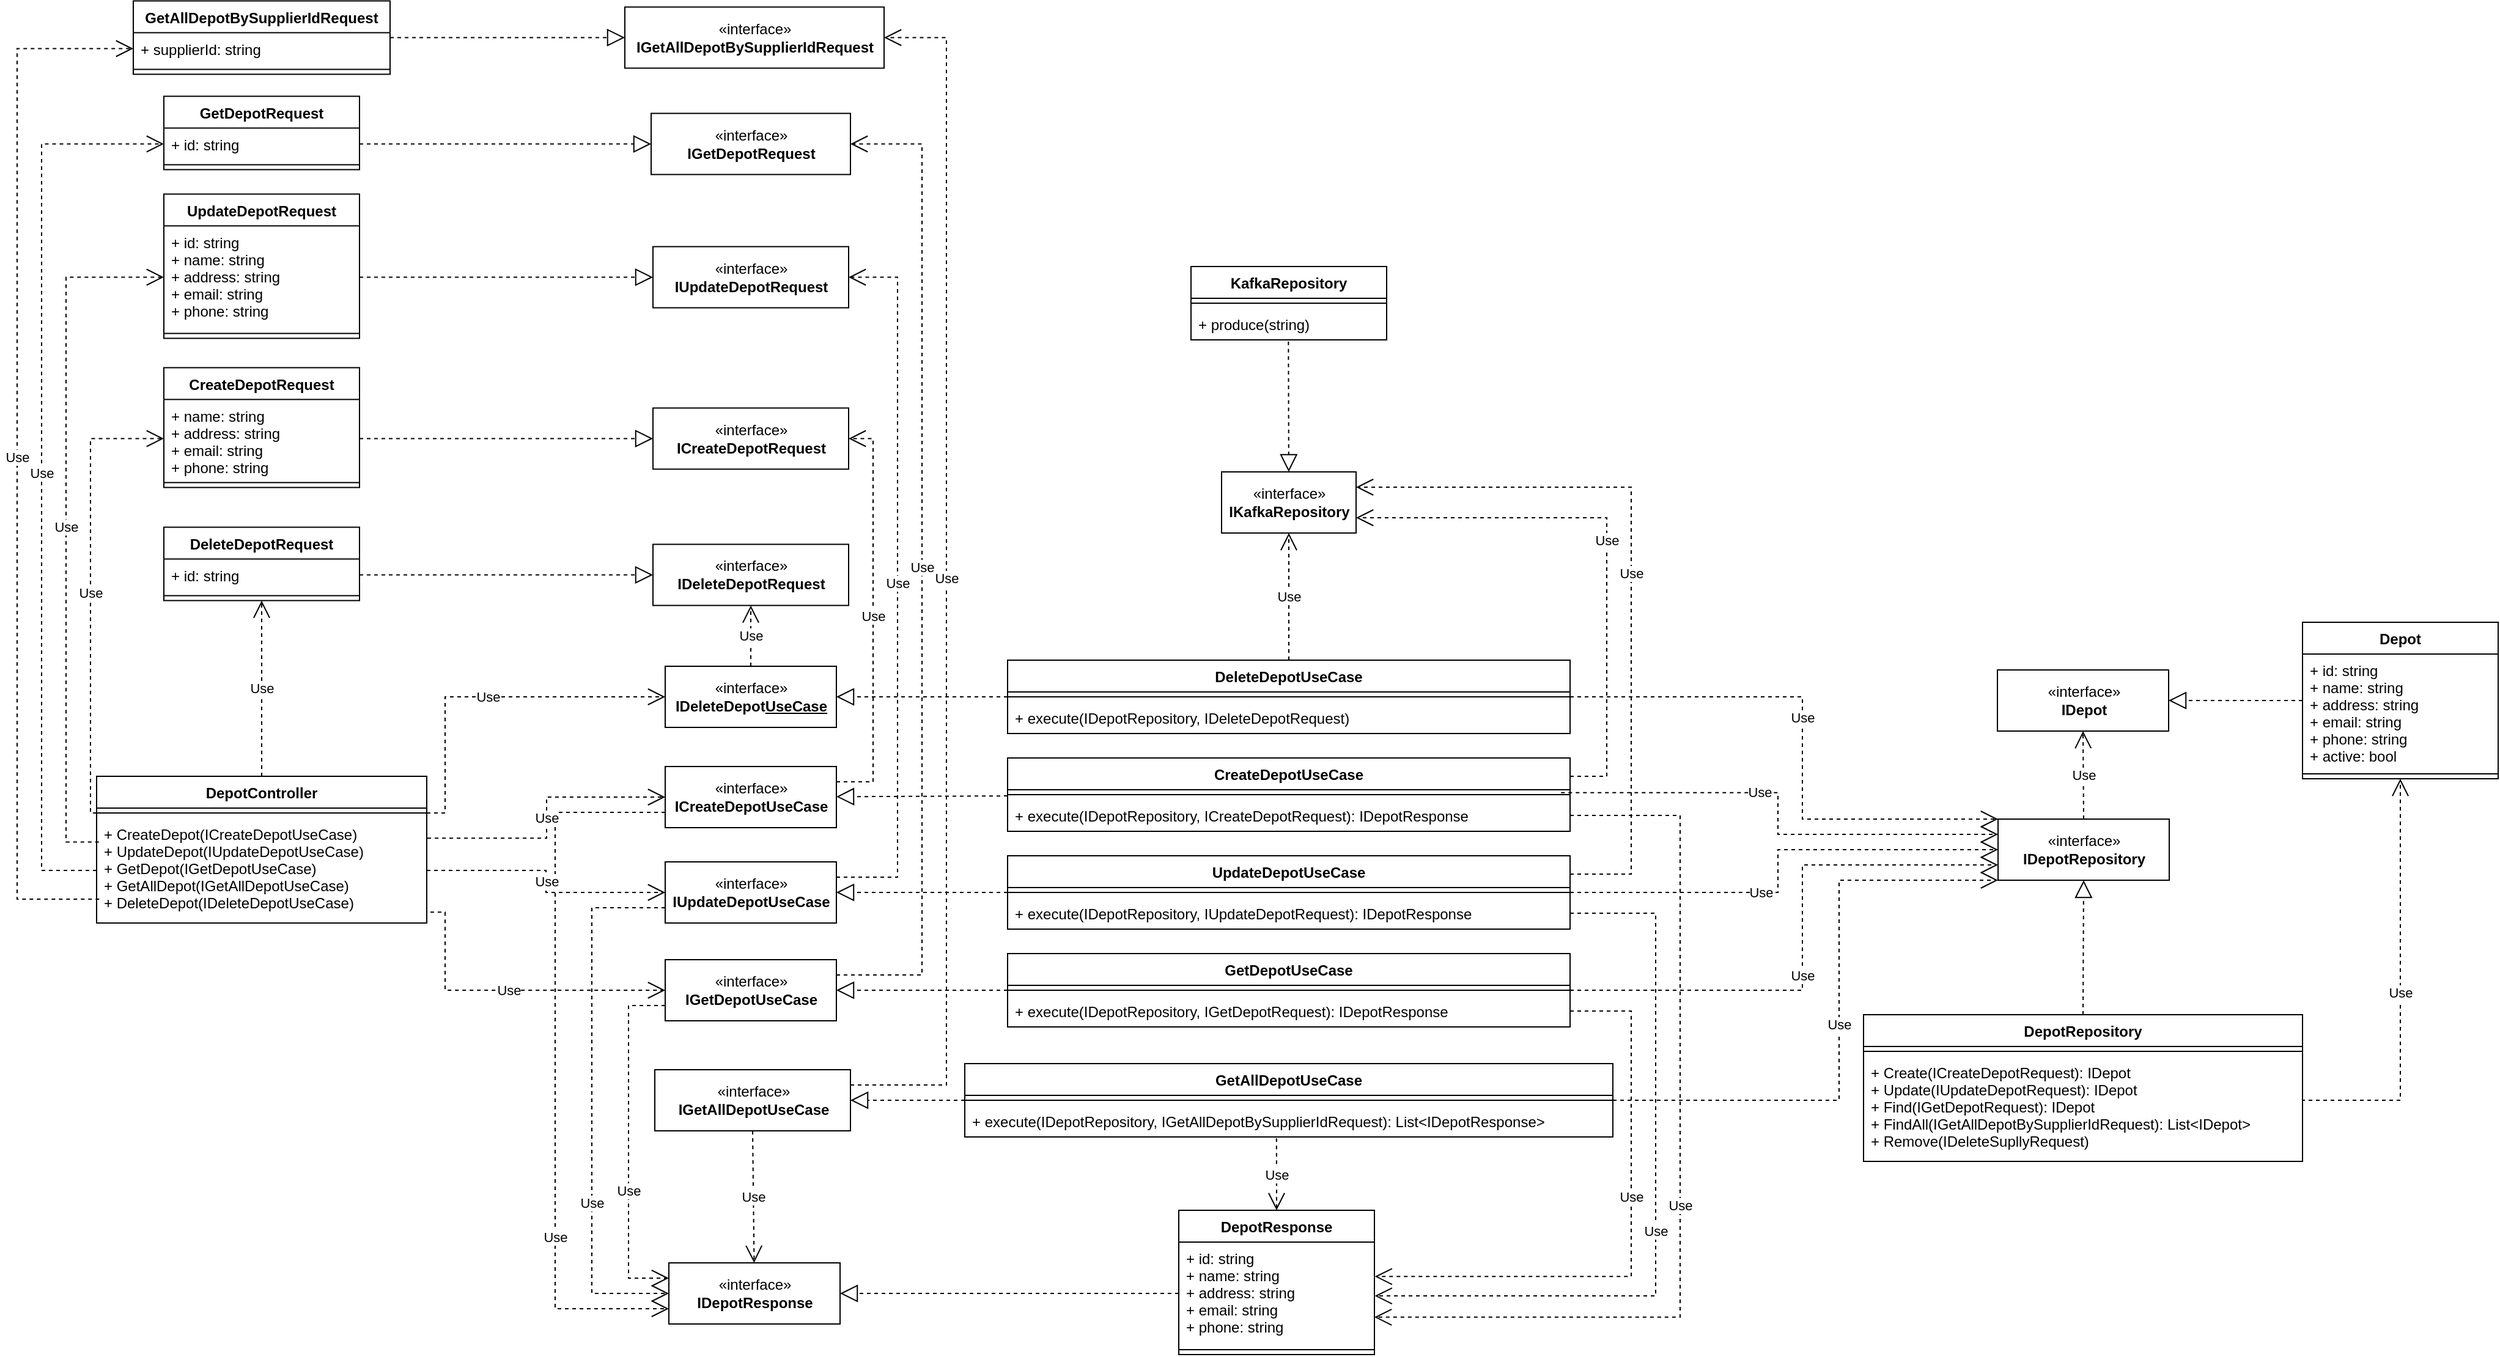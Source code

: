 <mxfile version="17.4.3" type="device"><diagram id="U5v0scINlblWdNUU003D" name="Page-1"><mxGraphModel dx="2692" dy="2877" grid="1" gridSize="10" guides="1" tooltips="1" connect="1" arrows="1" fold="1" page="1" pageScale="1" pageWidth="827" pageHeight="1169" math="0" shadow="0"><root><mxCell id="0"/><mxCell id="1" parent="0"/><mxCell id="iIxhcLEdPc7JmjUrjDiL-1" value="" style="endArrow=block;dashed=1;endFill=0;endSize=12;html=1;rounded=0;exitX=0;exitY=0.5;exitDx=0;exitDy=0;entryX=1;entryY=0.5;entryDx=0;entryDy=0;" parent="1" source="iIxhcLEdPc7JmjUrjDiL-48" target="iIxhcLEdPc7JmjUrjDiL-2" edge="1"><mxGeometry width="160" relative="1" as="geometry"><mxPoint x="-690" y="-1327" as="sourcePoint"/><mxPoint x="-260" y="-1120" as="targetPoint"/></mxGeometry></mxCell><mxCell id="iIxhcLEdPc7JmjUrjDiL-2" value="«interface»&lt;br&gt;&lt;b&gt;IDepotResponse&lt;/b&gt;" style="html=1;" parent="1" vertex="1"><mxGeometry x="-897" y="-1297" width="140" height="50" as="geometry"/></mxCell><mxCell id="iIxhcLEdPc7JmjUrjDiL-3" value="" style="endArrow=block;dashed=1;endFill=0;endSize=12;html=1;rounded=0;" parent="1" source="iIxhcLEdPc7JmjUrjDiL-10" target="iIxhcLEdPc7JmjUrjDiL-21" edge="1"><mxGeometry width="160" relative="1" as="geometry"><mxPoint x="-330" y="-1570" as="sourcePoint"/><mxPoint x="-170" y="-1570" as="targetPoint"/></mxGeometry></mxCell><mxCell id="iIxhcLEdPc7JmjUrjDiL-4" value="" style="endArrow=block;dashed=1;endFill=0;endSize=12;html=1;rounded=0;" parent="1" source="iIxhcLEdPc7JmjUrjDiL-7" target="iIxhcLEdPc7JmjUrjDiL-20" edge="1"><mxGeometry width="160" relative="1" as="geometry"><mxPoint x="-680" y="-1610" as="sourcePoint"/><mxPoint x="-520" y="-1610" as="targetPoint"/></mxGeometry></mxCell><mxCell id="iIxhcLEdPc7JmjUrjDiL-5" value="" style="endArrow=block;dashed=1;endFill=0;endSize=12;html=1;rounded=0;" parent="1" source="iIxhcLEdPc7JmjUrjDiL-13" target="iIxhcLEdPc7JmjUrjDiL-22" edge="1"><mxGeometry width="160" relative="1" as="geometry"><mxPoint x="-330" y="-1570" as="sourcePoint"/><mxPoint x="-170" y="-1570" as="targetPoint"/></mxGeometry></mxCell><mxCell id="iIxhcLEdPc7JmjUrjDiL-6" value="" style="endArrow=block;dashed=1;endFill=0;endSize=12;html=1;rounded=0;" parent="1" source="iIxhcLEdPc7JmjUrjDiL-16" target="iIxhcLEdPc7JmjUrjDiL-23" edge="1"><mxGeometry width="160" relative="1" as="geometry"><mxPoint x="-330" y="-1570" as="sourcePoint"/><mxPoint x="-170" y="-1570" as="targetPoint"/></mxGeometry></mxCell><mxCell id="iIxhcLEdPc7JmjUrjDiL-7" value="CreateDepotUseCase" style="swimlane;fontStyle=1;align=center;verticalAlign=top;childLayout=stackLayout;horizontal=1;startSize=26;horizontalStack=0;resizeParent=1;resizeParentMax=0;resizeLast=0;collapsible=1;marginBottom=0;" parent="1" vertex="1"><mxGeometry x="-620" y="-1710" width="460" height="60" as="geometry"/></mxCell><mxCell id="iIxhcLEdPc7JmjUrjDiL-8" value="" style="line;strokeWidth=1;fillColor=none;align=left;verticalAlign=middle;spacingTop=-1;spacingLeft=3;spacingRight=3;rotatable=0;labelPosition=right;points=[];portConstraint=eastwest;" parent="iIxhcLEdPc7JmjUrjDiL-7" vertex="1"><mxGeometry y="26" width="460" height="8" as="geometry"/></mxCell><mxCell id="iIxhcLEdPc7JmjUrjDiL-9" value="+ execute(IDepotRepository, ICreateDepotRequest): IDepotResponse" style="text;strokeColor=none;fillColor=none;align=left;verticalAlign=top;spacingLeft=4;spacingRight=4;overflow=hidden;rotatable=0;points=[[0,0.5],[1,0.5]];portConstraint=eastwest;" parent="iIxhcLEdPc7JmjUrjDiL-7" vertex="1"><mxGeometry y="34" width="460" height="26" as="geometry"/></mxCell><mxCell id="iIxhcLEdPc7JmjUrjDiL-10" value="UpdateDepotUseCase" style="swimlane;fontStyle=1;align=center;verticalAlign=top;childLayout=stackLayout;horizontal=1;startSize=26;horizontalStack=0;resizeParent=1;resizeParentMax=0;resizeLast=0;collapsible=1;marginBottom=0;" parent="1" vertex="1"><mxGeometry x="-620" y="-1630" width="460" height="60" as="geometry"/></mxCell><mxCell id="iIxhcLEdPc7JmjUrjDiL-11" value="" style="line;strokeWidth=1;fillColor=none;align=left;verticalAlign=middle;spacingTop=-1;spacingLeft=3;spacingRight=3;rotatable=0;labelPosition=right;points=[];portConstraint=eastwest;" parent="iIxhcLEdPc7JmjUrjDiL-10" vertex="1"><mxGeometry y="26" width="460" height="8" as="geometry"/></mxCell><mxCell id="iIxhcLEdPc7JmjUrjDiL-12" value="+ execute(IDepotRepository, IUpdateDepotRequest): IDepotResponse" style="text;strokeColor=none;fillColor=none;align=left;verticalAlign=top;spacingLeft=4;spacingRight=4;overflow=hidden;rotatable=0;points=[[0,0.5],[1,0.5]];portConstraint=eastwest;" parent="iIxhcLEdPc7JmjUrjDiL-10" vertex="1"><mxGeometry y="34" width="460" height="26" as="geometry"/></mxCell><mxCell id="iIxhcLEdPc7JmjUrjDiL-13" value="GetDepotUseCase" style="swimlane;fontStyle=1;align=center;verticalAlign=top;childLayout=stackLayout;horizontal=1;startSize=26;horizontalStack=0;resizeParent=1;resizeParentMax=0;resizeLast=0;collapsible=1;marginBottom=0;" parent="1" vertex="1"><mxGeometry x="-620" y="-1550" width="460" height="60" as="geometry"/></mxCell><mxCell id="iIxhcLEdPc7JmjUrjDiL-14" value="" style="line;strokeWidth=1;fillColor=none;align=left;verticalAlign=middle;spacingTop=-1;spacingLeft=3;spacingRight=3;rotatable=0;labelPosition=right;points=[];portConstraint=eastwest;" parent="iIxhcLEdPc7JmjUrjDiL-13" vertex="1"><mxGeometry y="26" width="460" height="8" as="geometry"/></mxCell><mxCell id="iIxhcLEdPc7JmjUrjDiL-15" value="+ execute(IDepotRepository, IGetDepotRequest): IDepotResponse" style="text;strokeColor=none;fillColor=none;align=left;verticalAlign=top;spacingLeft=4;spacingRight=4;overflow=hidden;rotatable=0;points=[[0,0.5],[1,0.5]];portConstraint=eastwest;" parent="iIxhcLEdPc7JmjUrjDiL-13" vertex="1"><mxGeometry y="34" width="460" height="26" as="geometry"/></mxCell><mxCell id="iIxhcLEdPc7JmjUrjDiL-16" value="DeleteDepotUseCase" style="swimlane;fontStyle=1;align=center;verticalAlign=top;childLayout=stackLayout;horizontal=1;startSize=26;horizontalStack=0;resizeParent=1;resizeParentMax=0;resizeLast=0;collapsible=1;marginBottom=0;" parent="1" vertex="1"><mxGeometry x="-620" y="-1790" width="460" height="60" as="geometry"/></mxCell><mxCell id="iIxhcLEdPc7JmjUrjDiL-17" value="" style="line;strokeWidth=1;fillColor=none;align=left;verticalAlign=middle;spacingTop=-1;spacingLeft=3;spacingRight=3;rotatable=0;labelPosition=right;points=[];portConstraint=eastwest;" parent="iIxhcLEdPc7JmjUrjDiL-16" vertex="1"><mxGeometry y="26" width="460" height="8" as="geometry"/></mxCell><mxCell id="iIxhcLEdPc7JmjUrjDiL-18" value="+ execute(IDepotRepository, IDeleteDepotRequest)" style="text;strokeColor=none;fillColor=none;align=left;verticalAlign=top;spacingLeft=4;spacingRight=4;overflow=hidden;rotatable=0;points=[[0,0.5],[1,0.5]];portConstraint=eastwest;" parent="iIxhcLEdPc7JmjUrjDiL-16" vertex="1"><mxGeometry y="34" width="460" height="26" as="geometry"/></mxCell><mxCell id="iIxhcLEdPc7JmjUrjDiL-19" value="&lt;span style=&quot;color: rgba(0 , 0 , 0 , 0) ; font-family: monospace ; font-size: 0px&quot;&gt;%3CmxGraphModel%3E%3Croot%3E%3CmxCell%20id%3D%220%22%2F%3E%3CmxCell%20id%3D%221%22%20parent%3D%220%22%2F%3E%3CmxCell%20id%3D%222%22%20value%3D%22%C2%ABinterface%C2%BB%26lt%3Bbr%26gt%3B%26lt%3Bb%26gt%3BICreateDepotRequest%26lt%3B%2Fb%26gt%3B%22%20style%3D%22html%3D1%3B%22%20vertex%3D%221%22%20parent%3D%221%22%3E%3CmxGeometry%20x%3D%22-1110%22%20y%3D%22-2160%22%20width%3D%22140%22%20height%3D%2250%22%20as%3D%22geometry%22%2F%3E%3C%2FmxCell%3E%3CmxCell%20id%3D%223%22%20value%3D%22%C2%ABinterface%C2%BB%26lt%3Bbr%26gt%3B%26lt%3Bb%26gt%3BIGetDepotRequest%26lt%3B%2Fb%26gt%3B%22%20style%3D%22html%3D1%3B%22%20vertex%3D%221%22%20parent%3D%221%22%3E%3CmxGeometry%20x%3D%22-1110%22%20y%3D%22-2040%22%20width%3D%22140%22%20height%3D%2250%22%20as%3D%22geometry%22%2F%3E%3C%2FmxCell%3E%3CmxCell%20id%3D%224%22%20value%3D%22%C2%ABinterface%C2%BB%26lt%3Bbr%26gt%3B%26lt%3Bb%26gt%3BIUpdateDepotR%26lt%3B%2Fb%26gt%3B%26lt%3Bspan%20style%3D%26quot%3Bcolor%3A%20rgba(0%20%2C%200%20%2C%200%20%2C%200)%20%3B%20font-family%3A%20monospace%20%3B%20font-size%3A%200px%26quot%3B%26gt%3B%253CmxGraphModel%253E%253Croot%253E%253CmxCell%2520id%253D%25220%2522%252F%253E%253CmxCell%2520id%253D%25221%2522%2520parent%253D%25220%2522%252F%253E%253CmxCell%2520id%253D%25222%2522%2520value%253D%2522%25C2%25ABinterface%25C2%25BB%2526lt%253Bbr%2526gt%253B%2526lt%253Bb%2526gt%253BICreateDepotRequest%2526lt%253B%252Fb%2526gt%253B%2522%2520style%253D%2522html%253D1%253B%2522%2520vertex%253D%25221%2522%2520parent%253D%25221%2522%253E%253CmxGeometry%2520x%253D%2522-790%2522%2520y%253D%2522-1310%2522%2520width%253D%2522140%2522%2520height%253D%252250%2522%2520as%253D%2522geometry%2522%252F%253E%253C%252FmxCell%253E%253C%252Froot%253E%253C%252FmxGraphModel%253E%26lt%3B%2Fspan%26gt%3B%26lt%3Bb%26gt%3B%26lt%3Bbr%26gt%3Bequest%26lt%3B%2Fb%26gt%3B%22%20style%3D%22html%3D1%3B%22%20vertex%3D%221%22%20parent%3D%221%22%3E%3CmxGeometry%20x%3D%22-1110%22%20y%3D%22-2100%22%20width%3D%22140%22%20height%3D%2250%22%20as%3D%22geometry%22%2F%3E%3C%2FmxCell%3E%3CmxCell%20id%3D%225%22%20value%3D%22%C2%ABinterface%C2%BB%26lt%3Bbr%26gt%3B%26lt%3Bb%26gt%3BIDeleteDepotRequest%26lt%3B%2Fb%26gt%3B%22%20style%3D%22html%3D1%3B%22%20vertex%3D%221%22%20parent%3D%221%22%3E%3CmxGeometry%20x%3D%22-1110%22%20y%3D%22-1980%22%20width%3D%22140%22%20height%3D%2250%22%20as%3D%22geometry%22%2F%3E%3C%2FmxCell%3E%3C%2Froot%3E%3C%2FmxGraphModel%3E&lt;/span&gt;" style="html=1;strokeColor=none;resizeWidth=1;resizeHeight=1;fillColor=none;part=1;connectable=0;allowArrows=0;deletable=0;" parent="1" vertex="1"><mxGeometry x="-940" y="-1800" width="230.0" height="224" as="geometry"><mxPoint y="30" as="offset"/></mxGeometry></mxCell><mxCell id="iIxhcLEdPc7JmjUrjDiL-20" value="«interface»&lt;br&gt;&lt;b&gt;ICreateDepotUseCase&lt;/b&gt;" style="html=1;" parent="1" vertex="1"><mxGeometry x="-900" y="-1703" width="140" height="50" as="geometry"/></mxCell><mxCell id="iIxhcLEdPc7JmjUrjDiL-21" value="«interface»&lt;br&gt;&lt;b&gt;IUpdateDepotUseCase&lt;/b&gt;&lt;span style=&quot;color: rgba(0 , 0 , 0 , 0) ; font-family: monospace ; font-size: 0px&quot;&gt;%3CmxGraphModel%3E%3Croot%3E%3CmxCell%20id%3D%220%22%2F%3E%3CmxCell%20id%3D%221%22%20parent%3D%220%22%2F%3E%3CmxCell%20id%3D%222%22%20value%3D%22%C2%ABinterface%C2%BB%26lt%3Bbr%26gt%3B%26lt%3Bb%26gt%3BICreateDepotRequest%26lt%3B%2Fb%26gt%3B%22%20style%3D%22html%3D1%3B%22%20vertex%3D%221%22%20parent%3D%221%22%3E%3CmxGeometry%20x%3D%22-790%22%20y%3D%22-1310%22%20width%3D%22140%22%20height%3D%2250%22%20as%3D%22geometry%22%2F%3E%3C%2FmxCell%3E%3C%2Froot%3E%3C%2FmxGraphMom&lt;/span&gt;&lt;b&gt;&lt;br&gt;&lt;/b&gt;" style="html=1;" parent="1" vertex="1"><mxGeometry x="-900" y="-1625" width="140" height="50" as="geometry"/></mxCell><mxCell id="iIxhcLEdPc7JmjUrjDiL-22" value="«interface»&lt;br&gt;&lt;b&gt;IGetDepotUseCase&lt;/b&gt;" style="html=1;" parent="1" vertex="1"><mxGeometry x="-900" y="-1545" width="140" height="50" as="geometry"/></mxCell><mxCell id="iIxhcLEdPc7JmjUrjDiL-23" value="«interface»&lt;br&gt;&lt;b&gt;IDeleteDepot&lt;u&gt;UseCase&lt;/u&gt;&lt;/b&gt;" style="html=1;" parent="1" vertex="1"><mxGeometry x="-900" y="-1785" width="140" height="50" as="geometry"/></mxCell><mxCell id="iIxhcLEdPc7JmjUrjDiL-24" value="Use" style="endArrow=open;endSize=12;dashed=1;html=1;rounded=0;exitX=0;exitY=0.75;exitDx=0;exitDy=0;edgeStyle=elbowEdgeStyle;entryX=0;entryY=0.75;entryDx=0;entryDy=0;" parent="1" source="iIxhcLEdPc7JmjUrjDiL-20" target="iIxhcLEdPc7JmjUrjDiL-2" edge="1"><mxGeometry x="0.485" width="160" relative="1" as="geometry"><mxPoint x="-1180" y="-1650" as="sourcePoint"/><mxPoint x="-930" y="-1260" as="targetPoint"/><Array as="points"><mxPoint x="-990" y="-1620"/><mxPoint x="-980" y="-1400"/><mxPoint x="-910" y="-1220"/><mxPoint x="-930" y="-1430"/><mxPoint x="-920" y="-1670"/><mxPoint x="-910" y="-1690"/><mxPoint x="-900" y="-1570"/></Array><mxPoint as="offset"/></mxGeometry></mxCell><mxCell id="iIxhcLEdPc7JmjUrjDiL-25" value="Use" style="endArrow=open;endSize=12;dashed=1;html=1;rounded=0;exitX=0;exitY=0.75;exitDx=0;exitDy=0;edgeStyle=elbowEdgeStyle;entryX=0;entryY=0.5;entryDx=0;entryDy=0;" parent="1" source="iIxhcLEdPc7JmjUrjDiL-21" target="iIxhcLEdPc7JmjUrjDiL-2" edge="1"><mxGeometry x="0.376" width="160" relative="1" as="geometry"><mxPoint x="-1040" y="-1460" as="sourcePoint"/><mxPoint x="-950" y="-1240" as="targetPoint"/><Array as="points"><mxPoint x="-960" y="-1410"/><mxPoint x="-950" y="-1450"/><mxPoint x="-950" y="-1420"/><mxPoint x="-930" y="-1500"/><mxPoint x="-920" y="-1529"/></Array><mxPoint as="offset"/></mxGeometry></mxCell><mxCell id="iIxhcLEdPc7JmjUrjDiL-26" value="Use" style="endArrow=open;endSize=12;dashed=1;html=1;rounded=0;exitX=0;exitY=0.75;exitDx=0;exitDy=0;edgeStyle=elbowEdgeStyle;entryX=0;entryY=0.25;entryDx=0;entryDy=0;" parent="1" source="iIxhcLEdPc7JmjUrjDiL-22" target="iIxhcLEdPc7JmjUrjDiL-2" edge="1"><mxGeometry x="0.264" width="160" relative="1" as="geometry"><mxPoint x="-1040" y="-1460" as="sourcePoint"/><mxPoint x="-970" y="-1190" as="targetPoint"/><Array as="points"><mxPoint x="-930" y="-1400"/><mxPoint x="-830" y="-1380"/><mxPoint x="-940" y="-1400"/><mxPoint x="-970" y="-1390"/><mxPoint x="-990" y="-1410"/><mxPoint x="-950" y="-1490"/><mxPoint x="-940" y="-1490"/></Array><mxPoint as="offset"/></mxGeometry></mxCell><mxCell id="iIxhcLEdPc7JmjUrjDiL-27" value="Use" style="endArrow=open;endSize=12;dashed=1;html=1;rounded=0;exitX=0.984;exitY=0.3;exitDx=0;exitDy=0;entryX=0;entryY=0.25;entryDx=0;entryDy=0;edgeStyle=elbowEdgeStyle;exitPerimeter=0;" parent="1" source="iIxhcLEdPc7JmjUrjDiL-8" target="iIxhcLEdPc7JmjUrjDiL-74" edge="1"><mxGeometry x="-0.17" width="160" relative="1" as="geometry"><mxPoint x="-330" y="-1660" as="sourcePoint"/><mxPoint x="-170" y="-1660" as="targetPoint"/><Array as="points"><mxPoint x="10" y="-1660"/><mxPoint x="10" y="-1730"/></Array><mxPoint as="offset"/></mxGeometry></mxCell><mxCell id="iIxhcLEdPc7JmjUrjDiL-28" value="Use" style="endArrow=open;endSize=12;dashed=1;html=1;rounded=0;exitX=1;exitY=0.5;exitDx=0;exitDy=0;entryX=0;entryY=0.5;entryDx=0;entryDy=0;edgeStyle=elbowEdgeStyle;" parent="1" source="iIxhcLEdPc7JmjUrjDiL-10" target="iIxhcLEdPc7JmjUrjDiL-74" edge="1"><mxGeometry x="-0.193" width="160" relative="1" as="geometry"><mxPoint x="-320" y="-1650" as="sourcePoint"/><mxPoint x="-160" y="-1650" as="targetPoint"/><Array as="points"><mxPoint x="10" y="-1620"/></Array><mxPoint as="offset"/></mxGeometry></mxCell><mxCell id="iIxhcLEdPc7JmjUrjDiL-29" value="Use" style="endArrow=open;endSize=12;dashed=1;html=1;rounded=0;exitX=1;exitY=0.5;exitDx=0;exitDy=0;entryX=0;entryY=0.75;entryDx=0;entryDy=0;edgeStyle=elbowEdgeStyle;" parent="1" source="iIxhcLEdPc7JmjUrjDiL-13" target="iIxhcLEdPc7JmjUrjDiL-74" edge="1"><mxGeometry x="-0.104" width="160" relative="1" as="geometry"><mxPoint x="-310" y="-1640" as="sourcePoint"/><mxPoint x="-150" y="-1640" as="targetPoint"/><Array as="points"><mxPoint x="30" y="-1550"/><mxPoint x="-20" y="-1630"/><mxPoint x="-270" y="-1630"/></Array><mxPoint as="offset"/></mxGeometry></mxCell><mxCell id="iIxhcLEdPc7JmjUrjDiL-30" value="Use" style="endArrow=open;endSize=12;dashed=1;html=1;rounded=0;edgeStyle=elbowEdgeStyle;exitX=1;exitY=0.5;exitDx=0;exitDy=0;entryX=0;entryY=0;entryDx=0;entryDy=0;" parent="1" source="iIxhcLEdPc7JmjUrjDiL-16" target="iIxhcLEdPc7JmjUrjDiL-74" edge="1"><mxGeometry x="-0.08" width="160" relative="1" as="geometry"><mxPoint x="-290" y="-1560" as="sourcePoint"/><mxPoint x="140" y="-1760" as="targetPoint"/><Array as="points"><mxPoint x="30" y="-1700"/><mxPoint x="20" y="-1570"/></Array><mxPoint as="offset"/></mxGeometry></mxCell><mxCell id="iIxhcLEdPc7JmjUrjDiL-31" value="DeleteDepotRequest" style="swimlane;fontStyle=1;align=center;verticalAlign=top;childLayout=stackLayout;horizontal=1;startSize=26;horizontalStack=0;resizeParent=1;resizeParentMax=0;resizeLast=0;collapsible=1;marginBottom=0;" parent="1" vertex="1"><mxGeometry x="-1310" y="-1898.75" width="160" height="60" as="geometry"/></mxCell><mxCell id="iIxhcLEdPc7JmjUrjDiL-32" value="+ id: string" style="text;strokeColor=none;fillColor=none;align=left;verticalAlign=top;spacingLeft=4;spacingRight=4;overflow=hidden;rotatable=0;points=[[0,0.5],[1,0.5]];portConstraint=eastwest;" parent="iIxhcLEdPc7JmjUrjDiL-31" vertex="1"><mxGeometry y="26" width="160" height="26" as="geometry"/></mxCell><mxCell id="iIxhcLEdPc7JmjUrjDiL-33" value="" style="line;strokeWidth=1;fillColor=none;align=left;verticalAlign=middle;spacingTop=-1;spacingLeft=3;spacingRight=3;rotatable=0;labelPosition=right;points=[];portConstraint=eastwest;" parent="iIxhcLEdPc7JmjUrjDiL-31" vertex="1"><mxGeometry y="52" width="160" height="8" as="geometry"/></mxCell><mxCell id="iIxhcLEdPc7JmjUrjDiL-34" style="edgeStyle=elbowEdgeStyle;rounded=0;orthogonalLoop=1;jettySize=auto;html=1;exitX=0.5;exitY=0;exitDx=0;exitDy=0;" parent="1" source="iIxhcLEdPc7JmjUrjDiL-31" target="iIxhcLEdPc7JmjUrjDiL-31" edge="1"><mxGeometry relative="1" as="geometry"/></mxCell><mxCell id="iIxhcLEdPc7JmjUrjDiL-35" value="GetDepotRequest" style="swimlane;fontStyle=1;align=center;verticalAlign=top;childLayout=stackLayout;horizontal=1;startSize=26;horizontalStack=0;resizeParent=1;resizeParentMax=0;resizeLast=0;collapsible=1;marginBottom=0;" parent="1" vertex="1"><mxGeometry x="-1310" y="-2251.25" width="160" height="60" as="geometry"/></mxCell><mxCell id="iIxhcLEdPc7JmjUrjDiL-36" value="+ id: string" style="text;strokeColor=none;fillColor=none;align=left;verticalAlign=top;spacingLeft=4;spacingRight=4;overflow=hidden;rotatable=0;points=[[0,0.5],[1,0.5]];portConstraint=eastwest;" parent="iIxhcLEdPc7JmjUrjDiL-35" vertex="1"><mxGeometry y="26" width="160" height="26" as="geometry"/></mxCell><mxCell id="iIxhcLEdPc7JmjUrjDiL-37" value="" style="line;strokeWidth=1;fillColor=none;align=left;verticalAlign=middle;spacingTop=-1;spacingLeft=3;spacingRight=3;rotatable=0;labelPosition=right;points=[];portConstraint=eastwest;" parent="iIxhcLEdPc7JmjUrjDiL-35" vertex="1"><mxGeometry y="52" width="160" height="8" as="geometry"/></mxCell><mxCell id="iIxhcLEdPc7JmjUrjDiL-38" value="UpdateDepotRequest" style="swimlane;fontStyle=1;align=center;verticalAlign=top;childLayout=stackLayout;horizontal=1;startSize=26;horizontalStack=0;resizeParent=1;resizeParentMax=0;resizeLast=0;collapsible=1;marginBottom=0;" parent="1" vertex="1"><mxGeometry x="-1310" y="-2171.25" width="160" height="118" as="geometry"/></mxCell><mxCell id="iIxhcLEdPc7JmjUrjDiL-39" value="+ id: string&#10;+ name: string&#10;+ address: string&#10;+ email: string&#10;+ phone: string" style="text;strokeColor=none;fillColor=none;align=left;verticalAlign=top;spacingLeft=4;spacingRight=4;overflow=hidden;rotatable=0;points=[[0,0.5],[1,0.5]];portConstraint=eastwest;" parent="iIxhcLEdPc7JmjUrjDiL-38" vertex="1"><mxGeometry y="26" width="160" height="84" as="geometry"/></mxCell><mxCell id="iIxhcLEdPc7JmjUrjDiL-40" value="" style="line;strokeWidth=1;fillColor=none;align=left;verticalAlign=middle;spacingTop=-1;spacingLeft=3;spacingRight=3;rotatable=0;labelPosition=right;points=[];portConstraint=eastwest;" parent="iIxhcLEdPc7JmjUrjDiL-38" vertex="1"><mxGeometry y="110" width="160" height="8" as="geometry"/></mxCell><mxCell id="iIxhcLEdPc7JmjUrjDiL-41" value="CreateDepotRequest" style="swimlane;fontStyle=1;align=center;verticalAlign=top;childLayout=stackLayout;horizontal=1;startSize=26;horizontalStack=0;resizeParent=1;resizeParentMax=0;resizeLast=0;collapsible=1;marginBottom=0;" parent="1" vertex="1"><mxGeometry x="-1310" y="-2029.25" width="160" height="98" as="geometry"/></mxCell><mxCell id="iIxhcLEdPc7JmjUrjDiL-42" value="+ name: string&#10;+ address: string&#10;+ email: string&#10;+ phone: string" style="text;strokeColor=none;fillColor=none;align=left;verticalAlign=top;spacingLeft=4;spacingRight=4;overflow=hidden;rotatable=0;points=[[0,0.5],[1,0.5]];portConstraint=eastwest;" parent="iIxhcLEdPc7JmjUrjDiL-41" vertex="1"><mxGeometry y="26" width="160" height="64" as="geometry"/></mxCell><mxCell id="iIxhcLEdPc7JmjUrjDiL-43" value="" style="line;strokeWidth=1;fillColor=none;align=left;verticalAlign=middle;spacingTop=-1;spacingLeft=3;spacingRight=3;rotatable=0;labelPosition=right;points=[];portConstraint=eastwest;" parent="iIxhcLEdPc7JmjUrjDiL-41" vertex="1"><mxGeometry y="90" width="160" height="8" as="geometry"/></mxCell><mxCell id="iIxhcLEdPc7JmjUrjDiL-44" value="Use" style="endArrow=open;endSize=12;dashed=1;html=1;rounded=0;exitX=1;exitY=0.5;exitDx=0;exitDy=0;entryX=1.002;entryY=0.335;entryDx=0;entryDy=0;edgeStyle=elbowEdgeStyle;entryPerimeter=0;" parent="1" source="iIxhcLEdPc7JmjUrjDiL-15" target="iIxhcLEdPc7JmjUrjDiL-48" edge="1"><mxGeometry x="-0.153" width="160" relative="1" as="geometry"><mxPoint x="-470" y="-1460" as="sourcePoint"/><mxPoint x="-530" y="-1402" as="targetPoint"/><Array as="points"><mxPoint x="-110" y="-1450"/><mxPoint x="-100" y="-1470"/><mxPoint x="-120" y="-1390"/><mxPoint x="-510" y="-1450"/><mxPoint x="-500" y="-1500"/></Array><mxPoint as="offset"/></mxGeometry></mxCell><mxCell id="iIxhcLEdPc7JmjUrjDiL-45" value="Use" style="endArrow=open;endSize=12;dashed=1;html=1;rounded=0;exitX=1;exitY=0.5;exitDx=0;exitDy=0;entryX=1.002;entryY=0.524;entryDx=0;entryDy=0;edgeStyle=elbowEdgeStyle;entryPerimeter=0;" parent="1" source="iIxhcLEdPc7JmjUrjDiL-12" target="iIxhcLEdPc7JmjUrjDiL-48" edge="1"><mxGeometry x="0.077" width="160" relative="1" as="geometry"><mxPoint x="-540" y="-1540" as="sourcePoint"/><mxPoint x="-530" y="-1387" as="targetPoint"/><Array as="points"><mxPoint x="-90" y="-1560"/><mxPoint x="-110" y="-1560"/><mxPoint x="-120" y="-1410"/><mxPoint x="-130" y="-1440"/><mxPoint x="-140" y="-1480"/><mxPoint x="-480" y="-1500"/></Array><mxPoint as="offset"/></mxGeometry></mxCell><mxCell id="iIxhcLEdPc7JmjUrjDiL-46" value="Use" style="endArrow=open;endSize=12;dashed=1;html=1;rounded=0;exitX=1;exitY=0.5;exitDx=0;exitDy=0;entryX=1;entryY=0.731;entryDx=0;entryDy=0;edgeStyle=elbowEdgeStyle;entryPerimeter=0;" parent="1" source="iIxhcLEdPc7JmjUrjDiL-9" target="iIxhcLEdPc7JmjUrjDiL-48" edge="1"><mxGeometry x="0.093" width="160" relative="1" as="geometry"><mxPoint x="-400" y="-1470" as="sourcePoint"/><mxPoint x="-530" y="-1379.5" as="targetPoint"/><Array as="points"><mxPoint x="-70" y="-1470"/><mxPoint x="-90" y="-1480"/><mxPoint x="-110" y="-1630"/><mxPoint x="-250" y="-1560"/><mxPoint x="-460" y="-1550"/></Array><mxPoint y="-1" as="offset"/></mxGeometry></mxCell><mxCell id="iIxhcLEdPc7JmjUrjDiL-47" value="DepotResponse" style="swimlane;fontStyle=1;align=center;verticalAlign=top;childLayout=stackLayout;horizontal=1;startSize=26;horizontalStack=0;resizeParent=1;resizeParentMax=0;resizeLast=0;collapsible=1;marginBottom=0;" parent="1" vertex="1"><mxGeometry x="-480" y="-1340" width="160" height="118" as="geometry"/></mxCell><mxCell id="iIxhcLEdPc7JmjUrjDiL-48" value="+ id: string&#10;+ name: string&#10;+ address: string&#10;+ email: string&#10;+ phone: string" style="text;strokeColor=none;fillColor=none;align=left;verticalAlign=top;spacingLeft=4;spacingRight=4;overflow=hidden;rotatable=0;points=[[0,0.5],[1,0.5]];portConstraint=eastwest;" parent="iIxhcLEdPc7JmjUrjDiL-47" vertex="1"><mxGeometry y="26" width="160" height="84" as="geometry"/></mxCell><mxCell id="iIxhcLEdPc7JmjUrjDiL-49" value="" style="line;strokeWidth=1;fillColor=none;align=left;verticalAlign=middle;spacingTop=-1;spacingLeft=3;spacingRight=3;rotatable=0;labelPosition=right;points=[];portConstraint=eastwest;" parent="iIxhcLEdPc7JmjUrjDiL-47" vertex="1"><mxGeometry y="110" width="160" height="8" as="geometry"/></mxCell><mxCell id="iIxhcLEdPc7JmjUrjDiL-50" value="Use" style="endArrow=open;endSize=12;dashed=1;html=1;rounded=0;exitX=0.5;exitY=0;exitDx=0;exitDy=0;entryX=0.5;entryY=1;entryDx=0;entryDy=0;" parent="1" source="iIxhcLEdPc7JmjUrjDiL-74" target="iIxhcLEdPc7JmjUrjDiL-75" edge="1"><mxGeometry width="160" relative="1" as="geometry"><mxPoint x="-18.5" y="-1760" as="sourcePoint"/><mxPoint x="-10" y="-1840" as="targetPoint"/></mxGeometry></mxCell><mxCell id="iIxhcLEdPc7JmjUrjDiL-51" value="«interface»&lt;br&gt;&lt;b&gt;IDeleteDepotRequest&lt;/b&gt;" style="html=1;" parent="1" vertex="1"><mxGeometry x="-910" y="-1884.75" width="160" height="50" as="geometry"/></mxCell><mxCell id="iIxhcLEdPc7JmjUrjDiL-52" value="«interface»&lt;br&gt;&lt;b&gt;ICreateDepotRequest&lt;/b&gt;" style="html=1;" parent="1" vertex="1"><mxGeometry x="-910" y="-1996.25" width="160" height="50" as="geometry"/></mxCell><mxCell id="iIxhcLEdPc7JmjUrjDiL-53" value="«interface»&lt;br&gt;&lt;b&gt;IUpdateDepotR&lt;/b&gt;&lt;span style=&quot;color: rgba(0 , 0 , 0 , 0) ; font-family: monospace ; font-size: 0px&quot;&gt;3CmxGraphModel%3E%3Croot%3E%3CmxCell%20id%3D%220%22%2F%3E%3CmxCell%20id%3D%221%22%20parent%3D%220%22%2F%3E%3CmxCell%20id%3D%222%22%20value%3D%22%C2%ABinterface%C2%BB%26lt%3Bbr%26gt%3B%26lt%3Bb%26gt%3BICreateDepotRequest%26lt%3B%2Fb%26gt%3B%22%20style%3D%22html%3D1%3B%22%20vertex%3D%221%22%20parent%3D%221%22%3E%3CmxGeometry%20x%3D%22-790%22%20y%3D%22-1310%22%20width%3D%22140%22%20height%3D%2250%22%20as%3D%22geometry%22%2F%3E%3C%2FmxCell%3E%3C%2Froot%3E%3C%2FmxGraphModel%3E&lt;/span&gt;&lt;b&gt;equest&lt;/b&gt;" style="html=1;" parent="1" vertex="1"><mxGeometry x="-910" y="-2128.25" width="160" height="50" as="geometry"/></mxCell><mxCell id="iIxhcLEdPc7JmjUrjDiL-54" value="«interface»&lt;br&gt;&lt;b&gt;IGetDepotRequest&lt;/b&gt;" style="html=1;" parent="1" vertex="1"><mxGeometry x="-911.5" y="-2237.25" width="163" height="50" as="geometry"/></mxCell><mxCell id="iIxhcLEdPc7JmjUrjDiL-55" value="Use" style="endArrow=open;endSize=12;dashed=1;html=1;rounded=0;entryX=0.5;entryY=1;entryDx=0;entryDy=0;exitX=0.5;exitY=0;exitDx=0;exitDy=0;" parent="1" source="iIxhcLEdPc7JmjUrjDiL-23" target="iIxhcLEdPc7JmjUrjDiL-51" edge="1"><mxGeometry width="160" relative="1" as="geometry"><mxPoint x="-830" y="-1830" as="sourcePoint"/><mxPoint x="-670" y="-1830" as="targetPoint"/></mxGeometry></mxCell><mxCell id="iIxhcLEdPc7JmjUrjDiL-56" value="DepotController" style="swimlane;fontStyle=1;align=center;verticalAlign=top;childLayout=stackLayout;horizontal=1;startSize=26;horizontalStack=0;resizeParent=1;resizeParentMax=0;resizeLast=0;collapsible=1;marginBottom=0;" parent="1" vertex="1"><mxGeometry x="-1365" y="-1695" width="270" height="120" as="geometry"/></mxCell><mxCell id="iIxhcLEdPc7JmjUrjDiL-57" value="" style="line;strokeWidth=1;fillColor=none;align=left;verticalAlign=middle;spacingTop=-1;spacingLeft=3;spacingRight=3;rotatable=0;labelPosition=right;points=[];portConstraint=eastwest;" parent="iIxhcLEdPc7JmjUrjDiL-56" vertex="1"><mxGeometry y="26" width="270" height="8" as="geometry"/></mxCell><mxCell id="iIxhcLEdPc7JmjUrjDiL-58" value="+ CreateDepot(ICreateDepotUseCase)&#10;+ UpdateDepot(IUpdateDepotUseCase)&#10;+ GetDepot(IGetDepotUseCase)&#10;+ GetAllDepot(IGetAllDepotUseCase)&#10;+ DeleteDepot(IDeleteDepotUseCase)" style="text;strokeColor=none;fillColor=none;align=left;verticalAlign=top;spacingLeft=4;spacingRight=4;overflow=hidden;rotatable=0;points=[[0,0.5],[1,0.5]];portConstraint=eastwest;" parent="iIxhcLEdPc7JmjUrjDiL-56" vertex="1"><mxGeometry y="34" width="270" height="86" as="geometry"/></mxCell><mxCell id="iIxhcLEdPc7JmjUrjDiL-59" value="" style="endArrow=block;dashed=1;endFill=0;endSize=12;html=1;rounded=0;entryX=0;entryY=0.5;entryDx=0;entryDy=0;" parent="1" source="iIxhcLEdPc7JmjUrjDiL-36" target="iIxhcLEdPc7JmjUrjDiL-54" edge="1"><mxGeometry width="160" relative="1" as="geometry"><mxPoint x="-1120" y="-2231.25" as="sourcePoint"/><mxPoint x="-960" y="-2231.25" as="targetPoint"/></mxGeometry></mxCell><mxCell id="iIxhcLEdPc7JmjUrjDiL-60" value="" style="endArrow=block;dashed=1;endFill=0;endSize=12;html=1;rounded=0;exitX=1;exitY=0.5;exitDx=0;exitDy=0;entryX=0;entryY=0.5;entryDx=0;entryDy=0;" parent="1" source="iIxhcLEdPc7JmjUrjDiL-39" target="iIxhcLEdPc7JmjUrjDiL-53" edge="1"><mxGeometry width="160" relative="1" as="geometry"><mxPoint x="-1100" y="-2101.25" as="sourcePoint"/><mxPoint x="-940" y="-2101.25" as="targetPoint"/></mxGeometry></mxCell><mxCell id="iIxhcLEdPc7JmjUrjDiL-61" value="" style="endArrow=block;dashed=1;endFill=0;endSize=12;html=1;rounded=0;exitX=1;exitY=0.5;exitDx=0;exitDy=0;entryX=0;entryY=0.5;entryDx=0;entryDy=0;" parent="1" source="iIxhcLEdPc7JmjUrjDiL-42" target="iIxhcLEdPc7JmjUrjDiL-52" edge="1"><mxGeometry width="160" relative="1" as="geometry"><mxPoint x="-1270" y="-2021.25" as="sourcePoint"/><mxPoint x="-1110" y="-2021.25" as="targetPoint"/></mxGeometry></mxCell><mxCell id="iIxhcLEdPc7JmjUrjDiL-62" value="" style="endArrow=block;dashed=1;endFill=0;endSize=12;html=1;rounded=0;exitX=1;exitY=0.5;exitDx=0;exitDy=0;" parent="1" source="iIxhcLEdPc7JmjUrjDiL-32" target="iIxhcLEdPc7JmjUrjDiL-51" edge="1"><mxGeometry width="160" relative="1" as="geometry"><mxPoint x="-1130" y="-1851.25" as="sourcePoint"/><mxPoint x="-970" y="-1851.25" as="targetPoint"/></mxGeometry></mxCell><mxCell id="iIxhcLEdPc7JmjUrjDiL-63" value="Use" style="endArrow=open;endSize=12;dashed=1;html=1;rounded=0;exitX=1;exitY=0.25;exitDx=0;exitDy=0;entryX=1;entryY=0.5;entryDx=0;entryDy=0;edgeStyle=elbowEdgeStyle;" parent="1" source="iIxhcLEdPc7JmjUrjDiL-20" target="iIxhcLEdPc7JmjUrjDiL-52" edge="1"><mxGeometry width="160" relative="1" as="geometry"><mxPoint x="-630" y="-1870" as="sourcePoint"/><mxPoint x="-470" y="-1870" as="targetPoint"/><Array as="points"><mxPoint x="-730" y="-1860"/></Array></mxGeometry></mxCell><mxCell id="iIxhcLEdPc7JmjUrjDiL-64" value="Use" style="endArrow=open;endSize=12;dashed=1;html=1;rounded=0;exitX=1;exitY=0.25;exitDx=0;exitDy=0;entryX=1;entryY=0.5;entryDx=0;entryDy=0;edgeStyle=elbowEdgeStyle;" parent="1" source="iIxhcLEdPc7JmjUrjDiL-21" target="iIxhcLEdPc7JmjUrjDiL-53" edge="1"><mxGeometry width="160" relative="1" as="geometry"><mxPoint x="-560" y="-1880" as="sourcePoint"/><mxPoint x="-400" y="-1880" as="targetPoint"/><Array as="points"><mxPoint x="-710" y="-1930"/><mxPoint x="-700" y="-1887"/></Array></mxGeometry></mxCell><mxCell id="iIxhcLEdPc7JmjUrjDiL-65" value="Use" style="endArrow=open;endSize=12;dashed=1;html=1;rounded=0;exitX=1;exitY=0.25;exitDx=0;exitDy=0;entryX=1;entryY=0.5;entryDx=0;entryDy=0;edgeStyle=elbowEdgeStyle;" parent="1" source="iIxhcLEdPc7JmjUrjDiL-22" target="iIxhcLEdPc7JmjUrjDiL-54" edge="1"><mxGeometry width="160" relative="1" as="geometry"><mxPoint x="-570" y="-1920" as="sourcePoint"/><mxPoint x="-410" y="-1920" as="targetPoint"/><Array as="points"><mxPoint x="-690" y="-1930"/><mxPoint x="-680" y="-1930"/><mxPoint x="-670" y="-1900"/></Array></mxGeometry></mxCell><mxCell id="iIxhcLEdPc7JmjUrjDiL-66" value="Use" style="endArrow=open;endSize=12;dashed=1;html=1;rounded=0;exitX=0.5;exitY=0;exitDx=0;exitDy=0;entryX=0.5;entryY=1;entryDx=0;entryDy=0;" parent="1" source="iIxhcLEdPc7JmjUrjDiL-56" target="iIxhcLEdPc7JmjUrjDiL-31" edge="1"><mxGeometry width="160" relative="1" as="geometry"><mxPoint x="-1290" y="-1770" as="sourcePoint"/><mxPoint x="-1130" y="-1770" as="targetPoint"/></mxGeometry></mxCell><mxCell id="iIxhcLEdPc7JmjUrjDiL-67" value="Use" style="endArrow=open;endSize=12;dashed=1;html=1;rounded=0;exitX=0;exitY=0.25;exitDx=0;exitDy=0;entryX=0;entryY=0.5;entryDx=0;entryDy=0;edgeStyle=elbowEdgeStyle;" parent="1" source="iIxhcLEdPc7JmjUrjDiL-56" target="iIxhcLEdPc7JmjUrjDiL-42" edge="1"><mxGeometry width="160" relative="1" as="geometry"><mxPoint x="-1440" y="-1780" as="sourcePoint"/><mxPoint x="-1280" y="-1780" as="targetPoint"/><Array as="points"><mxPoint x="-1370" y="-1850"/><mxPoint x="-1360" y="-1770"/><mxPoint x="-1350" y="-1840"/></Array></mxGeometry></mxCell><mxCell id="iIxhcLEdPc7JmjUrjDiL-68" value="Use" style="endArrow=open;endSize=12;dashed=1;html=1;rounded=0;entryX=0;entryY=0.5;entryDx=0;entryDy=0;edgeStyle=elbowEdgeStyle;exitX=0.007;exitY=0.229;exitDx=0;exitDy=0;exitPerimeter=0;" parent="1" source="iIxhcLEdPc7JmjUrjDiL-58" target="iIxhcLEdPc7JmjUrjDiL-39" edge="1"><mxGeometry width="160" relative="1" as="geometry"><mxPoint x="-1320" y="-1647" as="sourcePoint"/><mxPoint x="-1340" y="-1590" as="targetPoint"/><Array as="points"><mxPoint x="-1390" y="-1900"/></Array></mxGeometry></mxCell><mxCell id="iIxhcLEdPc7JmjUrjDiL-69" value="Use" style="endArrow=open;endSize=12;dashed=1;html=1;rounded=0;entryX=0;entryY=0.5;entryDx=0;entryDy=0;exitX=0;exitY=0.5;exitDx=0;exitDy=0;edgeStyle=elbowEdgeStyle;" parent="1" source="iIxhcLEdPc7JmjUrjDiL-58" target="iIxhcLEdPc7JmjUrjDiL-36" edge="1"><mxGeometry width="160" relative="1" as="geometry"><mxPoint x="-1410" y="-1590" as="sourcePoint"/><mxPoint x="-1250" y="-1590" as="targetPoint"/><Array as="points"><mxPoint x="-1410" y="-1770"/><mxPoint x="-1400" y="-1940"/></Array></mxGeometry></mxCell><mxCell id="iIxhcLEdPc7JmjUrjDiL-70" value="Use" style="endArrow=open;endSize=12;dashed=1;html=1;rounded=0;exitX=1;exitY=0.25;exitDx=0;exitDy=0;entryX=0;entryY=0.5;entryDx=0;entryDy=0;edgeStyle=elbowEdgeStyle;" parent="1" source="iIxhcLEdPc7JmjUrjDiL-56" target="iIxhcLEdPc7JmjUrjDiL-23" edge="1"><mxGeometry width="160" relative="1" as="geometry"><mxPoint x="-1150" y="-1560" as="sourcePoint"/><mxPoint x="-990" y="-1560" as="targetPoint"/><Array as="points"><mxPoint x="-1080" y="-1690"/><mxPoint x="-1100" y="-1710"/></Array></mxGeometry></mxCell><mxCell id="iIxhcLEdPc7JmjUrjDiL-71" value="Use" style="endArrow=open;endSize=12;dashed=1;html=1;rounded=0;exitX=1.002;exitY=0.193;exitDx=0;exitDy=0;entryX=0;entryY=0.5;entryDx=0;entryDy=0;edgeStyle=elbowEdgeStyle;exitPerimeter=0;" parent="1" source="iIxhcLEdPc7JmjUrjDiL-58" target="iIxhcLEdPc7JmjUrjDiL-20" edge="1"><mxGeometry width="160" relative="1" as="geometry"><mxPoint x="-1160" y="-1647" as="sourcePoint"/><mxPoint x="-990" y="-1550" as="targetPoint"/></mxGeometry></mxCell><mxCell id="iIxhcLEdPc7JmjUrjDiL-72" value="Use" style="endArrow=open;endSize=12;dashed=1;html=1;rounded=0;entryX=0;entryY=0.5;entryDx=0;entryDy=0;edgeStyle=elbowEdgeStyle;exitX=1;exitY=0.5;exitDx=0;exitDy=0;" parent="1" source="iIxhcLEdPc7JmjUrjDiL-58" target="iIxhcLEdPc7JmjUrjDiL-21" edge="1"><mxGeometry width="160" relative="1" as="geometry"><mxPoint x="-1120" y="-1600" as="sourcePoint"/><mxPoint x="-950" y="-1600" as="targetPoint"/></mxGeometry></mxCell><mxCell id="iIxhcLEdPc7JmjUrjDiL-73" value="Use" style="endArrow=open;endSize=12;dashed=1;html=1;rounded=0;exitX=1.011;exitY=0.897;exitDx=0;exitDy=0;entryX=0;entryY=0.5;entryDx=0;entryDy=0;edgeStyle=elbowEdgeStyle;exitPerimeter=0;" parent="1" source="iIxhcLEdPc7JmjUrjDiL-58" target="iIxhcLEdPc7JmjUrjDiL-22" edge="1"><mxGeometry width="160" relative="1" as="geometry"><mxPoint x="-1160" y="-1580" as="sourcePoint"/><mxPoint x="-1000" y="-1580" as="targetPoint"/><Array as="points"><mxPoint x="-1080" y="-1550"/></Array></mxGeometry></mxCell><mxCell id="iIxhcLEdPc7JmjUrjDiL-74" value="«interface»&lt;br&gt;&lt;b&gt;IDepotRepository&lt;/b&gt;" style="html=1;" parent="1" vertex="1"><mxGeometry x="190" y="-1660" width="140" height="50" as="geometry"/></mxCell><mxCell id="iIxhcLEdPc7JmjUrjDiL-75" value="«interface»&lt;br&gt;&lt;b&gt;IDepot&lt;/b&gt;" style="html=1;" parent="1" vertex="1"><mxGeometry x="189.5" y="-1782" width="140" height="50" as="geometry"/></mxCell><mxCell id="iIxhcLEdPc7JmjUrjDiL-76" value="DepotRepository" style="swimlane;fontStyle=1;align=center;verticalAlign=top;childLayout=stackLayout;horizontal=1;startSize=26;horizontalStack=0;resizeParent=1;resizeParentMax=0;resizeLast=0;collapsible=1;marginBottom=0;" parent="1" vertex="1"><mxGeometry x="80" y="-1500" width="359" height="120" as="geometry"/></mxCell><mxCell id="iIxhcLEdPc7JmjUrjDiL-77" value="" style="line;strokeWidth=1;fillColor=none;align=left;verticalAlign=middle;spacingTop=-1;spacingLeft=3;spacingRight=3;rotatable=0;labelPosition=right;points=[];portConstraint=eastwest;" parent="iIxhcLEdPc7JmjUrjDiL-76" vertex="1"><mxGeometry y="26" width="359" height="8" as="geometry"/></mxCell><mxCell id="iIxhcLEdPc7JmjUrjDiL-78" value="+ Create(ICreateDepotRequest): IDepot&#10;+ Update(IUpdateDepotRequest): IDepot&#10;+ Find(IGetDepotRequest): IDepot&#10;+ FindAll(IGetAllDepotBySupplierIdRequest): List&lt;IDepot&gt;&#10;+ Remove(IDeleteSupllyRequest)" style="text;strokeColor=none;fillColor=none;align=left;verticalAlign=top;spacingLeft=4;spacingRight=4;overflow=hidden;rotatable=0;points=[[0,0.5],[1,0.5]];portConstraint=eastwest;" parent="iIxhcLEdPc7JmjUrjDiL-76" vertex="1"><mxGeometry y="34" width="359" height="86" as="geometry"/></mxCell><mxCell id="iIxhcLEdPc7JmjUrjDiL-79" value="" style="endArrow=block;dashed=1;endFill=0;endSize=12;html=1;rounded=0;entryX=0.5;entryY=1;entryDx=0;entryDy=0;exitX=0.5;exitY=0;exitDx=0;exitDy=0;" parent="1" source="iIxhcLEdPc7JmjUrjDiL-76" target="iIxhcLEdPc7JmjUrjDiL-74" edge="1"><mxGeometry width="160" relative="1" as="geometry"><mxPoint x="280" y="-1420" as="sourcePoint"/><mxPoint x="440" y="-1420" as="targetPoint"/></mxGeometry></mxCell><mxCell id="iIxhcLEdPc7JmjUrjDiL-83" value="Use" style="endArrow=open;endSize=12;dashed=1;html=1;rounded=0;exitX=1;exitY=0.5;exitDx=0;exitDy=0;edgeStyle=elbowEdgeStyle;elbow=vertical;" parent="1" source="iIxhcLEdPc7JmjUrjDiL-78" target="8igdjgu_mSd_1Ttepyfw-1" edge="1"><mxGeometry width="160" relative="1" as="geometry"><mxPoint x="390" y="-1290" as="sourcePoint"/><mxPoint x="510" y="-1673" as="targetPoint"/><Array as="points"><mxPoint x="430" y="-1430"/></Array></mxGeometry></mxCell><mxCell id="iIxhcLEdPc7JmjUrjDiL-84" value="" style="endArrow=block;dashed=1;endFill=0;endSize=12;html=1;rounded=0;elbow=vertical;entryX=1;entryY=0.5;entryDx=0;entryDy=0;" parent="1" target="iIxhcLEdPc7JmjUrjDiL-75" edge="1" source="8igdjgu_mSd_1Ttepyfw-1"><mxGeometry width="160" relative="1" as="geometry"><mxPoint x="430" y="-1755.0" as="sourcePoint"/><mxPoint x="530" y="-1820" as="targetPoint"/></mxGeometry></mxCell><mxCell id="iIxhcLEdPc7JmjUrjDiL-85" value="«interface»&lt;br&gt;&lt;b&gt;IKafkaRepository&lt;/b&gt;" style="html=1;" parent="1" vertex="1"><mxGeometry x="-445" y="-1944" width="110" height="50" as="geometry"/></mxCell><mxCell id="iIxhcLEdPc7JmjUrjDiL-86" value="KafkaRepository" style="swimlane;fontStyle=1;align=center;verticalAlign=top;childLayout=stackLayout;horizontal=1;startSize=26;horizontalStack=0;resizeParent=1;resizeParentMax=0;resizeLast=0;collapsible=1;marginBottom=0;" parent="1" vertex="1"><mxGeometry x="-470" y="-2112" width="160" height="60" as="geometry"/></mxCell><mxCell id="iIxhcLEdPc7JmjUrjDiL-87" value="" style="line;strokeWidth=1;fillColor=none;align=left;verticalAlign=middle;spacingTop=-1;spacingLeft=3;spacingRight=3;rotatable=0;labelPosition=right;points=[];portConstraint=eastwest;" parent="iIxhcLEdPc7JmjUrjDiL-86" vertex="1"><mxGeometry y="26" width="160" height="8" as="geometry"/></mxCell><mxCell id="iIxhcLEdPc7JmjUrjDiL-88" value="+ produce(string)" style="text;strokeColor=none;fillColor=none;align=left;verticalAlign=top;spacingLeft=4;spacingRight=4;overflow=hidden;rotatable=0;points=[[0,0.5],[1,0.5]];portConstraint=eastwest;" parent="iIxhcLEdPc7JmjUrjDiL-86" vertex="1"><mxGeometry y="34" width="160" height="26" as="geometry"/></mxCell><mxCell id="iIxhcLEdPc7JmjUrjDiL-89" value="" style="endArrow=block;dashed=1;endFill=0;endSize=12;html=1;rounded=0;exitX=0.498;exitY=1.051;exitDx=0;exitDy=0;exitPerimeter=0;" parent="1" source="iIxhcLEdPc7JmjUrjDiL-88" target="iIxhcLEdPc7JmjUrjDiL-85" edge="1"><mxGeometry width="160" relative="1" as="geometry"><mxPoint x="-380" y="-2053" as="sourcePoint"/><mxPoint x="-300" y="-1993" as="targetPoint"/></mxGeometry></mxCell><mxCell id="iIxhcLEdPc7JmjUrjDiL-90" value="Use" style="endArrow=open;endSize=12;dashed=1;html=1;rounded=0;exitX=0.5;exitY=0;exitDx=0;exitDy=0;entryX=0.5;entryY=1;entryDx=0;entryDy=0;" parent="1" source="iIxhcLEdPc7JmjUrjDiL-16" target="iIxhcLEdPc7JmjUrjDiL-85" edge="1"><mxGeometry width="160" relative="1" as="geometry"><mxPoint x="-480" y="-1860" as="sourcePoint"/><mxPoint x="-320" y="-1860" as="targetPoint"/></mxGeometry></mxCell><mxCell id="iIxhcLEdPc7JmjUrjDiL-91" value="Use" style="endArrow=open;endSize=12;dashed=1;html=1;rounded=0;exitX=1;exitY=0.25;exitDx=0;exitDy=0;entryX=1;entryY=0.25;entryDx=0;entryDy=0;edgeStyle=elbowEdgeStyle;" parent="1" source="iIxhcLEdPc7JmjUrjDiL-10" target="iIxhcLEdPc7JmjUrjDiL-85" edge="1"><mxGeometry width="160" relative="1" as="geometry"><mxPoint x="-90" y="-1840" as="sourcePoint"/><mxPoint x="70" y="-1840" as="targetPoint"/><Array as="points"><mxPoint x="-110" y="-1780"/></Array></mxGeometry></mxCell><mxCell id="iIxhcLEdPc7JmjUrjDiL-92" value="Use" style="endArrow=open;endSize=12;dashed=1;html=1;rounded=0;exitX=1;exitY=0.25;exitDx=0;exitDy=0;entryX=1;entryY=0.75;entryDx=0;entryDy=0;edgeStyle=elbowEdgeStyle;" parent="1" source="iIxhcLEdPc7JmjUrjDiL-7" target="iIxhcLEdPc7JmjUrjDiL-85" edge="1"><mxGeometry width="160" relative="1" as="geometry"><mxPoint x="-170" y="-1690" as="sourcePoint"/><mxPoint x="-10" y="-1690" as="targetPoint"/><Array as="points"><mxPoint x="-130" y="-1830"/><mxPoint x="-140" y="-1840"/></Array></mxGeometry></mxCell><mxCell id="iIxhcLEdPc7JmjUrjDiL-93" value="«interface»&lt;br&gt;&lt;b&gt;IGetAllDepotUseCase&lt;/b&gt;" style="html=1;" parent="1" vertex="1"><mxGeometry x="-908.5" y="-1455" width="160" height="50" as="geometry"/></mxCell><mxCell id="iIxhcLEdPc7JmjUrjDiL-94" value="GetAllDepotUseCase" style="swimlane;fontStyle=1;align=center;verticalAlign=top;childLayout=stackLayout;horizontal=1;startSize=26;horizontalStack=0;resizeParent=1;resizeParentMax=0;resizeLast=0;collapsible=1;marginBottom=0;" parent="1" vertex="1"><mxGeometry x="-655" y="-1460" width="530" height="60" as="geometry"/></mxCell><mxCell id="iIxhcLEdPc7JmjUrjDiL-95" value="" style="line;strokeWidth=1;fillColor=none;align=left;verticalAlign=middle;spacingTop=-1;spacingLeft=3;spacingRight=3;rotatable=0;labelPosition=right;points=[];portConstraint=eastwest;" parent="iIxhcLEdPc7JmjUrjDiL-94" vertex="1"><mxGeometry y="26" width="530" height="8" as="geometry"/></mxCell><mxCell id="iIxhcLEdPc7JmjUrjDiL-96" value="+ execute(IDepotRepository, IGetAllDepotBySupplierIdRequest): List&lt;IDepotResponse&gt;" style="text;strokeColor=none;fillColor=none;align=left;verticalAlign=top;spacingLeft=4;spacingRight=4;overflow=hidden;rotatable=0;points=[[0,0.5],[1,0.5]];portConstraint=eastwest;" parent="iIxhcLEdPc7JmjUrjDiL-94" vertex="1"><mxGeometry y="34" width="530" height="26" as="geometry"/></mxCell><mxCell id="iIxhcLEdPc7JmjUrjDiL-97" value="" style="endArrow=block;dashed=1;endFill=0;endSize=12;html=1;rounded=0;exitX=0;exitY=0.5;exitDx=0;exitDy=0;entryX=1;entryY=0.5;entryDx=0;entryDy=0;" parent="1" source="iIxhcLEdPc7JmjUrjDiL-94" target="iIxhcLEdPc7JmjUrjDiL-93" edge="1"><mxGeometry width="160" relative="1" as="geometry"><mxPoint x="-710" y="-1410" as="sourcePoint"/><mxPoint x="-600" y="-1360" as="targetPoint"/></mxGeometry></mxCell><mxCell id="iIxhcLEdPc7JmjUrjDiL-98" value="Use" style="endArrow=open;endSize=12;dashed=1;html=1;rounded=0;exitX=0.5;exitY=1;exitDx=0;exitDy=0;" parent="1" source="iIxhcLEdPc7JmjUrjDiL-93" target="iIxhcLEdPc7JmjUrjDiL-2" edge="1"><mxGeometry width="160" relative="1" as="geometry"><mxPoint x="-860" y="-1340" as="sourcePoint"/><mxPoint x="-700" y="-1340" as="targetPoint"/></mxGeometry></mxCell><mxCell id="iIxhcLEdPc7JmjUrjDiL-99" value="Use" style="endArrow=open;endSize=12;dashed=1;html=1;rounded=0;exitX=0.481;exitY=1.041;exitDx=0;exitDy=0;exitPerimeter=0;entryX=0.5;entryY=0;entryDx=0;entryDy=0;" parent="1" source="iIxhcLEdPc7JmjUrjDiL-96" target="iIxhcLEdPc7JmjUrjDiL-47" edge="1"><mxGeometry width="160" relative="1" as="geometry"><mxPoint x="-420" y="-1340" as="sourcePoint"/><mxPoint x="-260" y="-1340" as="targetPoint"/></mxGeometry></mxCell><mxCell id="iIxhcLEdPc7JmjUrjDiL-100" value="Use" style="endArrow=open;endSize=12;dashed=1;html=1;rounded=0;exitX=1;exitY=0.5;exitDx=0;exitDy=0;entryX=0;entryY=1;entryDx=0;entryDy=0;edgeStyle=elbowEdgeStyle;" parent="1" source="iIxhcLEdPc7JmjUrjDiL-94" target="iIxhcLEdPc7JmjUrjDiL-74" edge="1"><mxGeometry width="160" relative="1" as="geometry"><mxPoint x="20" y="-1330" as="sourcePoint"/><mxPoint x="180" y="-1330" as="targetPoint"/><Array as="points"><mxPoint x="60" y="-1510"/></Array></mxGeometry></mxCell><mxCell id="iIxhcLEdPc7JmjUrjDiL-101" value="«interface»&lt;br&gt;&lt;b&gt;IGetAllDepotBySupplierIdRequest&lt;/b&gt;" style="html=1;" parent="1" vertex="1"><mxGeometry x="-933" y="-2324.25" width="212" height="50" as="geometry"/></mxCell><mxCell id="iIxhcLEdPc7JmjUrjDiL-102" value="GetAllDepotBySupplierIdRequest" style="swimlane;fontStyle=1;align=center;verticalAlign=top;childLayout=stackLayout;horizontal=1;startSize=26;horizontalStack=0;resizeParent=1;resizeParentMax=0;resizeLast=0;collapsible=1;marginBottom=0;" parent="1" vertex="1"><mxGeometry x="-1335" y="-2329.25" width="210" height="60" as="geometry"/></mxCell><mxCell id="iIxhcLEdPc7JmjUrjDiL-103" value="+ supplierId: string" style="text;strokeColor=none;fillColor=none;align=left;verticalAlign=top;spacingLeft=4;spacingRight=4;overflow=hidden;rotatable=0;points=[[0,0.5],[1,0.5]];portConstraint=eastwest;" parent="iIxhcLEdPc7JmjUrjDiL-102" vertex="1"><mxGeometry y="26" width="210" height="26" as="geometry"/></mxCell><mxCell id="iIxhcLEdPc7JmjUrjDiL-104" value="" style="line;strokeWidth=1;fillColor=none;align=left;verticalAlign=middle;spacingTop=-1;spacingLeft=3;spacingRight=3;rotatable=0;labelPosition=right;points=[];portConstraint=eastwest;" parent="iIxhcLEdPc7JmjUrjDiL-102" vertex="1"><mxGeometry y="52" width="210" height="8" as="geometry"/></mxCell><mxCell id="iIxhcLEdPc7JmjUrjDiL-105" value="" style="endArrow=block;dashed=1;endFill=0;endSize=12;html=1;rounded=0;entryX=0;entryY=0.5;entryDx=0;entryDy=0;" parent="1" source="iIxhcLEdPc7JmjUrjDiL-102" target="iIxhcLEdPc7JmjUrjDiL-101" edge="1"><mxGeometry width="160" relative="1" as="geometry"><mxPoint x="-1110" y="-2301.25" as="sourcePoint"/><mxPoint x="-950" y="-2301.25" as="targetPoint"/></mxGeometry></mxCell><mxCell id="iIxhcLEdPc7JmjUrjDiL-106" value="Use" style="endArrow=open;endSize=12;dashed=1;html=1;rounded=0;exitX=0.008;exitY=0.773;exitDx=0;exitDy=0;exitPerimeter=0;entryX=0;entryY=0.5;entryDx=0;entryDy=0;edgeStyle=elbowEdgeStyle;" parent="1" source="iIxhcLEdPc7JmjUrjDiL-58" target="iIxhcLEdPc7JmjUrjDiL-103" edge="1"><mxGeometry width="160" relative="1" as="geometry"><mxPoint x="-1210" y="-1690" as="sourcePoint"/><mxPoint x="-1050" y="-1690" as="targetPoint"/><Array as="points"><mxPoint x="-1430" y="-2040"/></Array></mxGeometry></mxCell><mxCell id="iIxhcLEdPc7JmjUrjDiL-107" value="Use" style="endArrow=open;endSize=12;dashed=1;html=1;rounded=0;exitX=1;exitY=0.25;exitDx=0;exitDy=0;entryX=1;entryY=0.5;entryDx=0;entryDy=0;edgeStyle=elbowEdgeStyle;" parent="1" source="iIxhcLEdPc7JmjUrjDiL-93" target="iIxhcLEdPc7JmjUrjDiL-101" edge="1"><mxGeometry width="160" relative="1" as="geometry"><mxPoint x="-730" y="-1460" as="sourcePoint"/><mxPoint x="-1040" y="-1410" as="targetPoint"/><Array as="points"><mxPoint x="-670" y="-1940"/><mxPoint x="-660" y="-1900"/></Array></mxGeometry></mxCell><mxCell id="8igdjgu_mSd_1Ttepyfw-1" value="Depot" style="swimlane;fontStyle=1;align=center;verticalAlign=top;childLayout=stackLayout;horizontal=1;startSize=26;horizontalStack=0;resizeParent=1;resizeParentMax=0;resizeLast=0;collapsible=1;marginBottom=0;" vertex="1" parent="1"><mxGeometry x="439" y="-1821" width="160" height="128" as="geometry"/></mxCell><mxCell id="8igdjgu_mSd_1Ttepyfw-2" value="+ id: string&#10;+ name: string&#10;+ address: string&#10;+ email: string&#10;+ phone: string&#10;+ active: bool" style="text;strokeColor=none;fillColor=none;align=left;verticalAlign=top;spacingLeft=4;spacingRight=4;overflow=hidden;rotatable=0;points=[[0,0.5],[1,0.5]];portConstraint=eastwest;" vertex="1" parent="8igdjgu_mSd_1Ttepyfw-1"><mxGeometry y="26" width="160" height="94" as="geometry"/></mxCell><mxCell id="8igdjgu_mSd_1Ttepyfw-3" value="" style="line;strokeWidth=1;fillColor=none;align=left;verticalAlign=middle;spacingTop=-1;spacingLeft=3;spacingRight=3;rotatable=0;labelPosition=right;points=[];portConstraint=eastwest;" vertex="1" parent="8igdjgu_mSd_1Ttepyfw-1"><mxGeometry y="120" width="160" height="8" as="geometry"/></mxCell></root></mxGraphModel></diagram></mxfile>